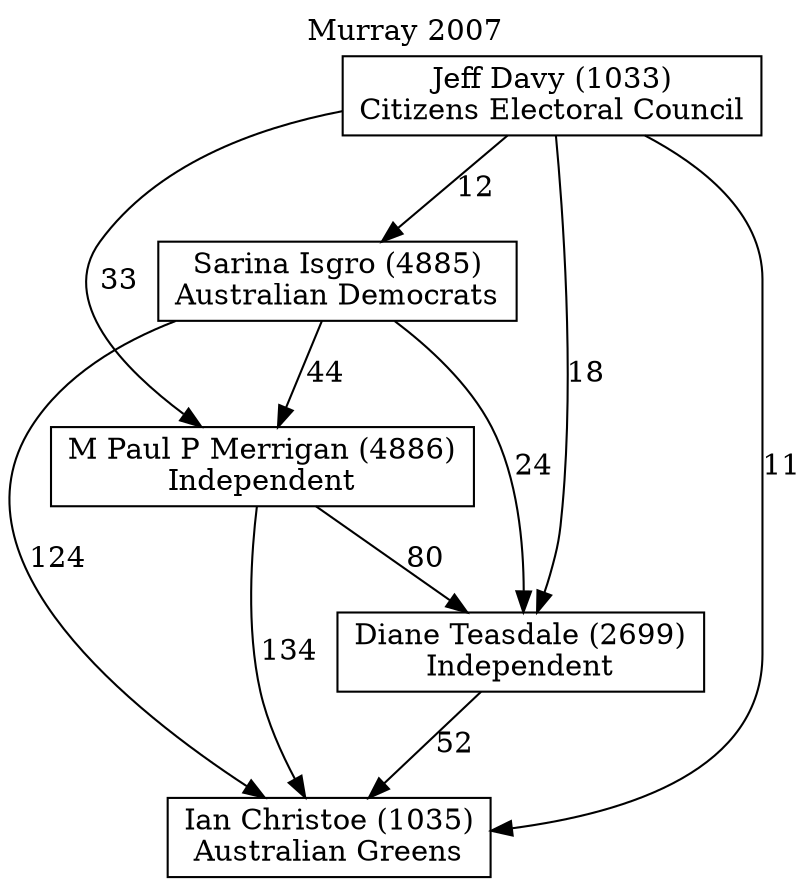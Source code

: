 // House preference flow
digraph "Ian Christoe (1035)_Murray_2007" {
	graph [label="Murray 2007" labelloc=t mclimit=10]
	node [shape=box]
	"Diane Teasdale (2699)" [label="Diane Teasdale (2699)
Independent"]
	"Ian Christoe (1035)" [label="Ian Christoe (1035)
Australian Greens"]
	"Jeff Davy (1033)" [label="Jeff Davy (1033)
Citizens Electoral Council"]
	"M Paul P Merrigan (4886)" [label="M Paul P Merrigan (4886)
Independent"]
	"Sarina Isgro (4885)" [label="Sarina Isgro (4885)
Australian Democrats"]
	"Diane Teasdale (2699)" -> "Ian Christoe (1035)" [label=52]
	"Jeff Davy (1033)" -> "Diane Teasdale (2699)" [label=18]
	"Jeff Davy (1033)" -> "Ian Christoe (1035)" [label=11]
	"Jeff Davy (1033)" -> "M Paul P Merrigan (4886)" [label=33]
	"Jeff Davy (1033)" -> "Sarina Isgro (4885)" [label=12]
	"M Paul P Merrigan (4886)" -> "Diane Teasdale (2699)" [label=80]
	"M Paul P Merrigan (4886)" -> "Ian Christoe (1035)" [label=134]
	"Sarina Isgro (4885)" -> "Diane Teasdale (2699)" [label=24]
	"Sarina Isgro (4885)" -> "Ian Christoe (1035)" [label=124]
	"Sarina Isgro (4885)" -> "M Paul P Merrigan (4886)" [label=44]
}
